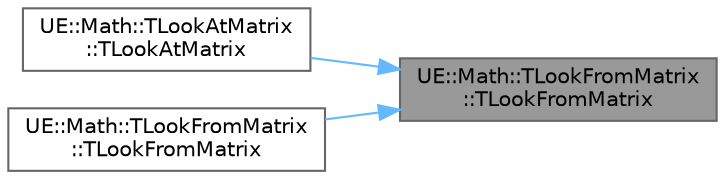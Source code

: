digraph "UE::Math::TLookFromMatrix::TLookFromMatrix"
{
 // INTERACTIVE_SVG=YES
 // LATEX_PDF_SIZE
  bgcolor="transparent";
  edge [fontname=Helvetica,fontsize=10,labelfontname=Helvetica,labelfontsize=10];
  node [fontname=Helvetica,fontsize=10,shape=box,height=0.2,width=0.4];
  rankdir="RL";
  Node1 [id="Node000001",label="UE::Math::TLookFromMatrix\l::TLookFromMatrix",height=0.2,width=0.4,color="gray40", fillcolor="grey60", style="filled", fontcolor="black",tooltip="Creates a view matrix given an eye position, a direction to look in, and an up vector."];
  Node1 -> Node2 [id="edge1_Node000001_Node000002",dir="back",color="steelblue1",style="solid",tooltip=" "];
  Node2 [id="Node000002",label="UE::Math::TLookAtMatrix\l::TLookAtMatrix",height=0.2,width=0.4,color="grey40", fillcolor="white", style="filled",URL="$d3/dfa/structUE_1_1Math_1_1TLookAtMatrix.html#a4dc505ed480364bceb41b50436d56ccc",tooltip=" "];
  Node1 -> Node3 [id="edge2_Node000001_Node000003",dir="back",color="steelblue1",style="solid",tooltip=" "];
  Node3 [id="Node000003",label="UE::Math::TLookFromMatrix\l::TLookFromMatrix",height=0.2,width=0.4,color="grey40", fillcolor="white", style="filled",URL="$da/d01/structUE_1_1Math_1_1TLookFromMatrix.html#a554dbecafc904784e8f1df0da9920fd1",tooltip=" "];
}
